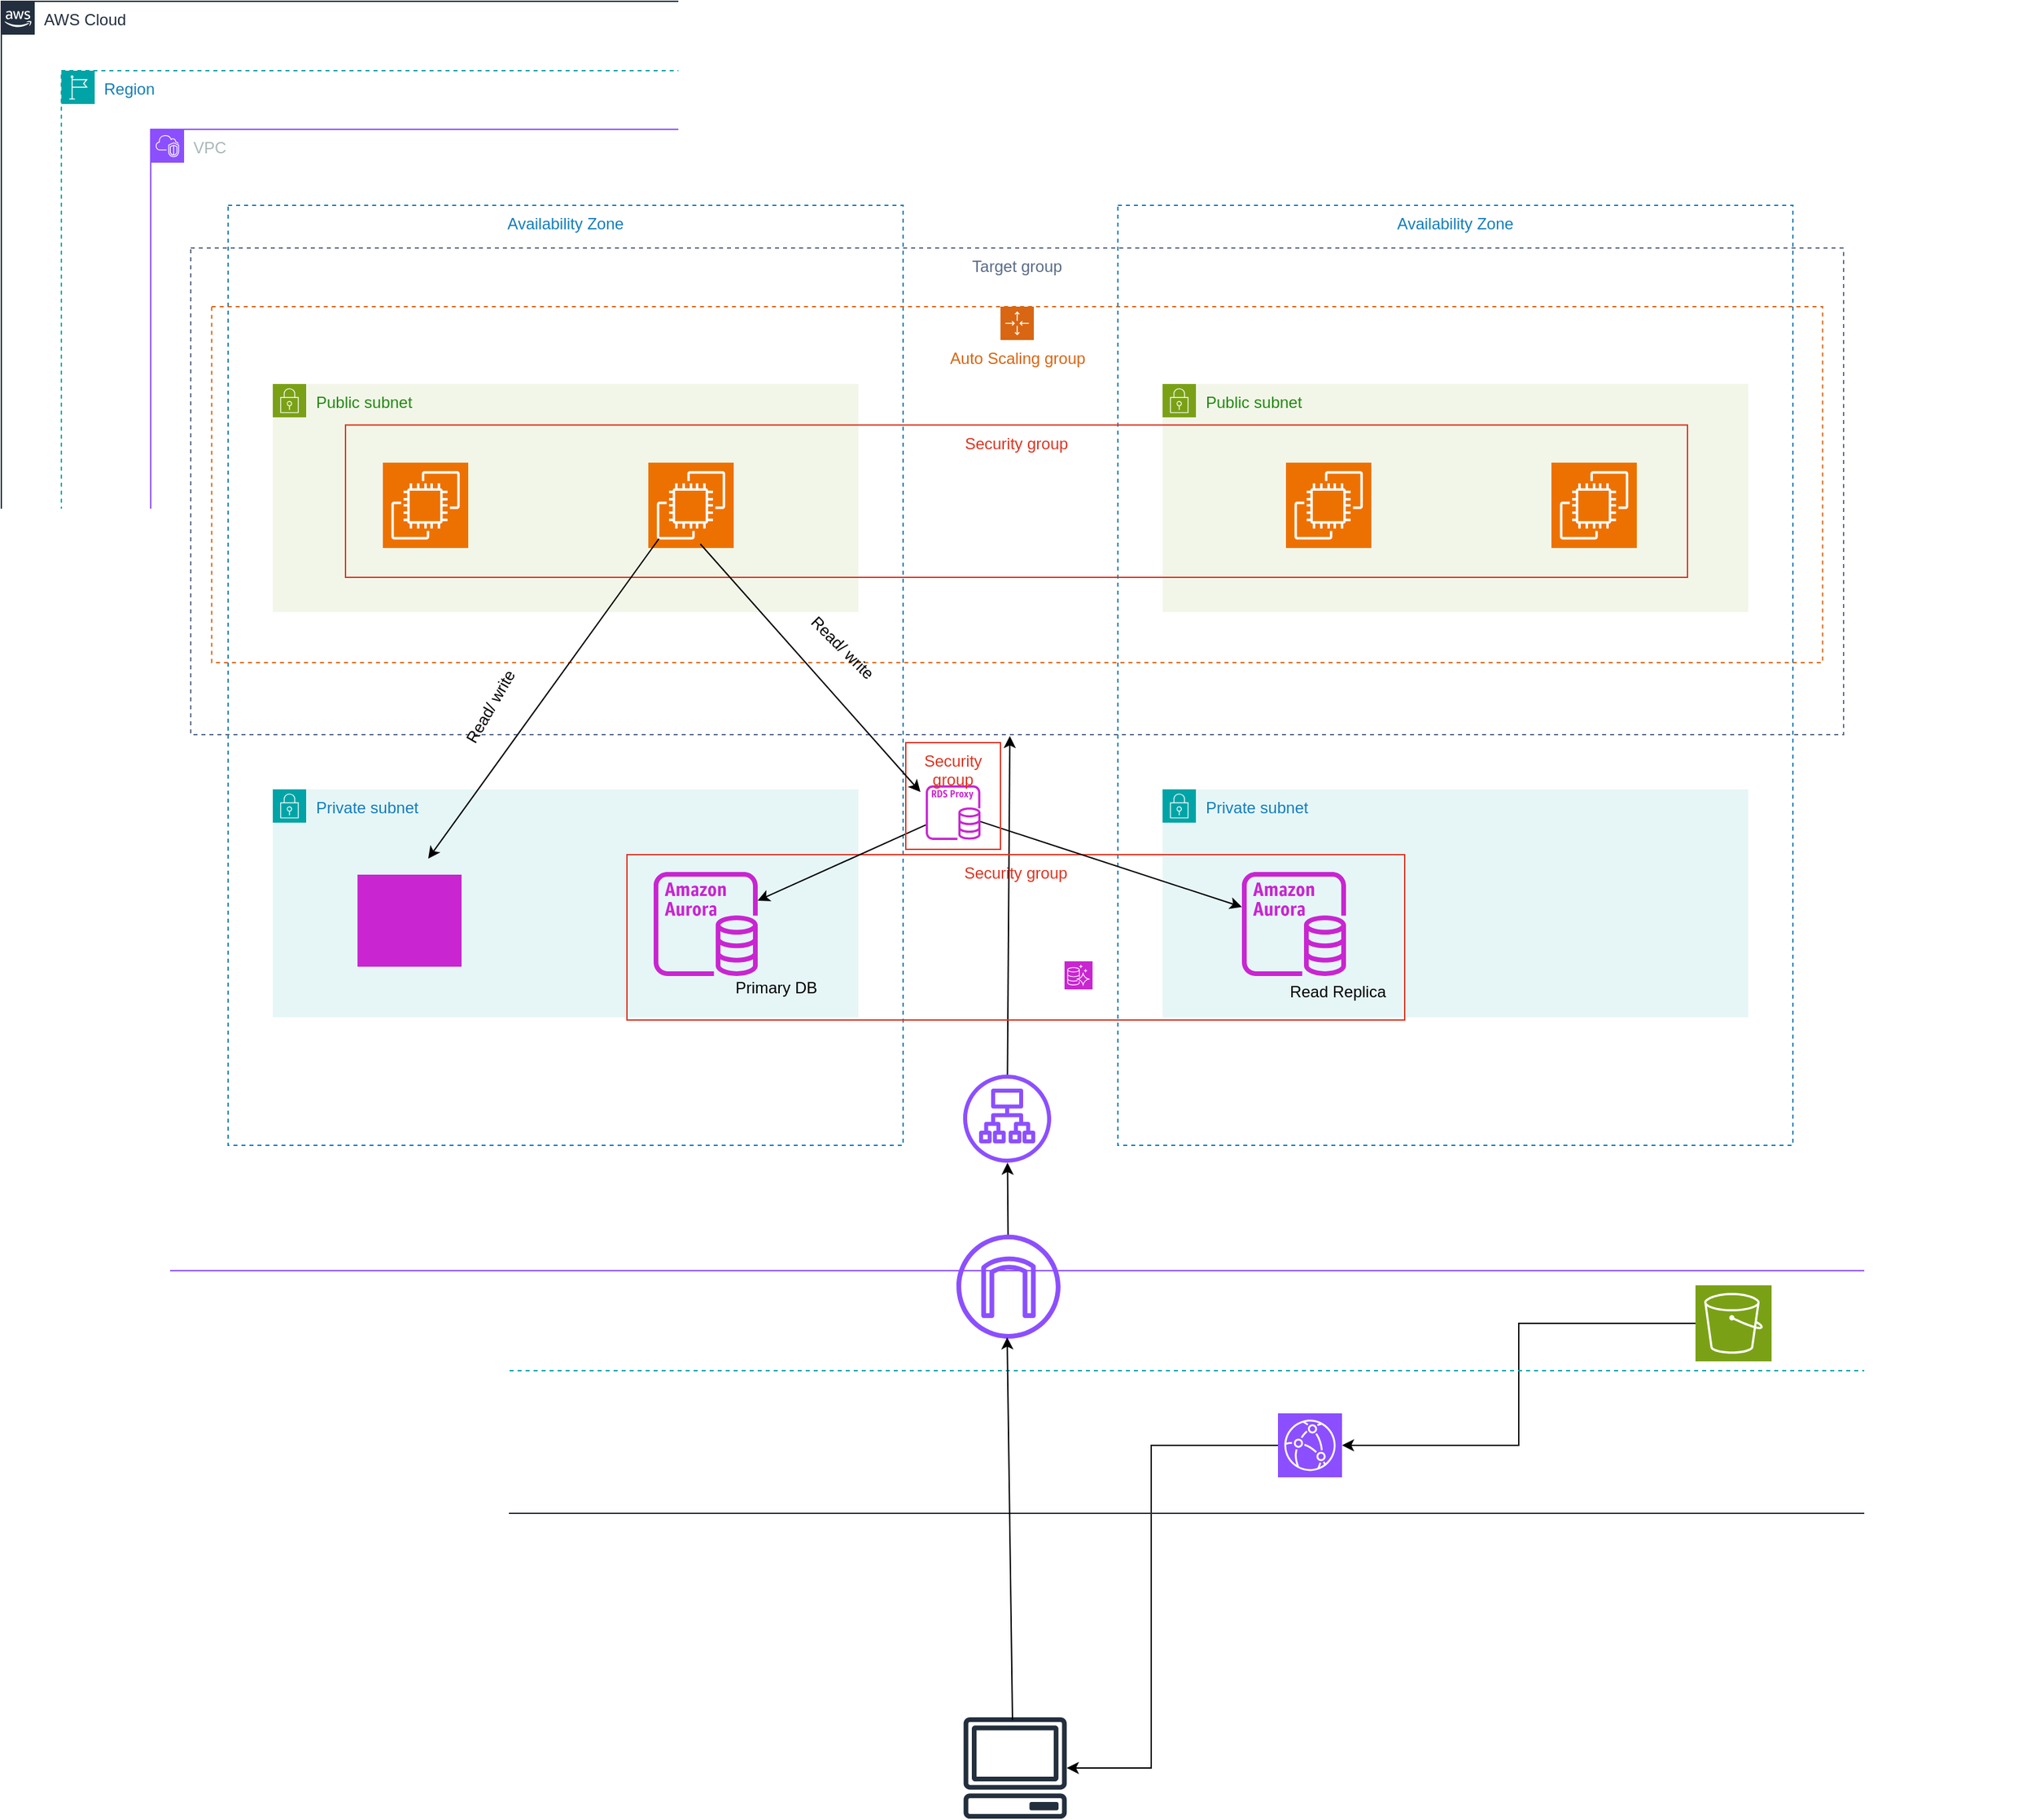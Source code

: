 <mxfile version="27.1.6">
  <diagram name="Page-1" id="zKtEOlf-RX8lsUsX2hbX">
    <mxGraphModel dx="3314" dy="1512" grid="0" gridSize="10" guides="1" tooltips="1" connect="1" arrows="1" fold="1" page="0" pageScale="1" pageWidth="1920" pageHeight="1200" math="0" shadow="0">
      <root>
        <mxCell id="0" />
        <object label="S3_cloudfront" id="1">
          <mxCell style="locked=1;" parent="0" />
        </object>
        <mxCell id="hywtNQUOVHQdaqdk8Cd4-1" value="" style="sketch=0;points=[[0,0,0],[0.25,0,0],[0.5,0,0],[0.75,0,0],[1,0,0],[0,1,0],[0.25,1,0],[0.5,1,0],[0.75,1,0],[1,1,0],[0,0.25,0],[0,0.5,0],[0,0.75,0],[1,0.25,0],[1,0.5,0],[1,0.75,0]];outlineConnect=0;fontColor=#232F3E;fillColor=#7AA116;strokeColor=#ffffff;dashed=0;verticalLabelPosition=bottom;verticalAlign=top;align=center;html=1;fontSize=12;fontStyle=0;aspect=fixed;shape=mxgraph.aws4.resourceIcon;resIcon=mxgraph.aws4.s3;" parent="1" vertex="1">
          <mxGeometry x="1393" y="1074" width="57" height="57" as="geometry" />
        </mxCell>
        <mxCell id="hywtNQUOVHQdaqdk8Cd4-6" style="edgeStyle=orthogonalEdgeStyle;rounded=0;orthogonalLoop=1;jettySize=auto;html=1;exitX=0;exitY=0.5;exitDx=0;exitDy=0;exitPerimeter=0;" parent="1" source="hywtNQUOVHQdaqdk8Cd4-2" edge="1" target="mPssq2x8XvrWed0XZVTY-29">
          <mxGeometry relative="1" as="geometry">
            <mxPoint x="953" y="1458" as="targetPoint" />
            <Array as="points">
              <mxPoint x="985" y="1194" />
              <mxPoint x="985" y="1436" />
            </Array>
          </mxGeometry>
        </mxCell>
        <mxCell id="hywtNQUOVHQdaqdk8Cd4-2" value="" style="sketch=0;points=[[0,0,0],[0.25,0,0],[0.5,0,0],[0.75,0,0],[1,0,0],[0,1,0],[0.25,1,0],[0.5,1,0],[0.75,1,0],[1,1,0],[0,0.25,0],[0,0.5,0],[0,0.75,0],[1,0.25,0],[1,0.5,0],[1,0.75,0]];outlineConnect=0;fontColor=#232F3E;fillColor=#8C4FFF;strokeColor=#ffffff;dashed=0;verticalLabelPosition=bottom;verticalAlign=top;align=center;html=1;fontSize=12;fontStyle=0;aspect=fixed;shape=mxgraph.aws4.resourceIcon;resIcon=mxgraph.aws4.cloudfront;" parent="1" vertex="1">
          <mxGeometry x="1080" y="1170" width="48" height="48" as="geometry" />
        </mxCell>
        <mxCell id="hywtNQUOVHQdaqdk8Cd4-5" style="edgeStyle=orthogonalEdgeStyle;rounded=0;orthogonalLoop=1;jettySize=auto;html=1;entryX=1;entryY=0.5;entryDx=0;entryDy=0;entryPerimeter=0;" parent="1" source="hywtNQUOVHQdaqdk8Cd4-1" target="hywtNQUOVHQdaqdk8Cd4-2" edge="1">
          <mxGeometry relative="1" as="geometry" />
        </mxCell>
        <mxCell id="mPssq2x8XvrWed0XZVTY-29" value="" style="sketch=0;outlineConnect=0;fontColor=#232F3E;gradientColor=none;fillColor=#232F3D;strokeColor=none;dashed=0;verticalLabelPosition=bottom;verticalAlign=top;align=center;html=1;fontSize=12;fontStyle=0;aspect=fixed;pointerEvents=1;shape=mxgraph.aws4.client;" vertex="1" parent="1">
          <mxGeometry x="844" y="1398" width="78" height="76" as="geometry" />
        </mxCell>
        <object label="Region&amp;VPC" id="NY6FAFVr5IhHhDqzuG7F-34">
          <mxCell style="locked=1;" parent="0" />
        </object>
        <mxCell id="NY6FAFVr5IhHhDqzuG7F-35" value="Region" style="points=[[0,0],[0.25,0],[0.5,0],[0.75,0],[1,0],[1,0.25],[1,0.5],[1,0.75],[1,1],[0.75,1],[0.5,1],[0.25,1],[0,1],[0,0.75],[0,0.5],[0,0.25]];outlineConnect=0;gradientColor=none;html=1;whiteSpace=wrap;fontSize=12;fontStyle=0;container=1;pointerEvents=0;collapsible=0;recursiveResize=0;shape=mxgraph.aws4.group;grIcon=mxgraph.aws4.group_region;strokeColor=#00A4A6;fillColor=none;verticalAlign=top;align=left;spacingLeft=30;fontColor=#147EBA;dashed=1;movable=0;resizable=0;rotatable=0;deletable=0;editable=0;locked=1;connectable=0;" parent="NY6FAFVr5IhHhDqzuG7F-34" vertex="1">
          <mxGeometry x="168" y="163" width="1431" height="975" as="geometry" />
        </mxCell>
        <mxCell id="NY6FAFVr5IhHhDqzuG7F-77" value="VPC" style="points=[[0,0],[0.25,0],[0.5,0],[0.75,0],[1,0],[1,0.25],[1,0.5],[1,0.75],[1,1],[0.75,1],[0.5,1],[0.25,1],[0,1],[0,0.75],[0,0.5],[0,0.25]];outlineConnect=0;gradientColor=none;html=1;whiteSpace=wrap;fontSize=12;fontStyle=0;container=0;pointerEvents=0;collapsible=0;recursiveResize=0;shape=mxgraph.aws4.group;grIcon=mxgraph.aws4.group_vpc2;strokeColor=#8C4FFF;fillColor=none;verticalAlign=top;align=left;spacingLeft=30;fontColor=#AAB7B8;dashed=0;movable=0;resizable=0;rotatable=0;deletable=0;editable=0;locked=1;connectable=0;" parent="NY6FAFVr5IhHhDqzuG7F-34" vertex="1">
          <mxGeometry x="235" y="207" width="1296" height="856" as="geometry" />
        </mxCell>
        <mxCell id="NY6FAFVr5IhHhDqzuG7F-107" value="AWS Cloud" style="points=[[0,0],[0.25,0],[0.5,0],[0.75,0],[1,0],[1,0.25],[1,0.5],[1,0.75],[1,1],[0.75,1],[0.5,1],[0.25,1],[0,1],[0,0.75],[0,0.5],[0,0.25]];outlineConnect=0;gradientColor=none;html=1;whiteSpace=wrap;fontSize=12;fontStyle=0;container=1;pointerEvents=0;collapsible=0;recursiveResize=0;shape=mxgraph.aws4.group;grIcon=mxgraph.aws4.group_aws_cloud_alt;strokeColor=#232F3E;fillColor=none;verticalAlign=top;align=left;spacingLeft=30;fontColor=#232F3E;dashed=0;" parent="NY6FAFVr5IhHhDqzuG7F-34" vertex="1">
          <mxGeometry x="123" y="111" width="1523" height="1134" as="geometry" />
        </mxCell>
        <mxCell id="NY6FAFVr5IhHhDqzuG7F-109" value="" style="sketch=0;outlineConnect=0;fontColor=#232F3E;gradientColor=none;fillColor=#8C4FFF;strokeColor=none;dashed=0;verticalLabelPosition=bottom;verticalAlign=top;align=center;html=1;fontSize=12;fontStyle=0;aspect=fixed;pointerEvents=1;shape=mxgraph.aws4.internet_gateway;" parent="NY6FAFVr5IhHhDqzuG7F-107" vertex="1">
          <mxGeometry x="716" y="925" width="78" height="78" as="geometry" />
        </mxCell>
        <object label="AZs" id="NY6FAFVr5IhHhDqzuG7F-62">
          <mxCell style="locked=1;" parent="0" />
        </object>
        <mxCell id="NY6FAFVr5IhHhDqzuG7F-78" value="Availability Zone" style="fillColor=none;strokeColor=#147EBA;dashed=1;verticalAlign=top;fontStyle=0;fontColor=#147EBA;whiteSpace=wrap;html=1;movable=1;resizable=1;rotatable=1;deletable=1;editable=1;locked=0;connectable=1;" parent="NY6FAFVr5IhHhDqzuG7F-62" vertex="1">
          <mxGeometry x="293" y="264" width="506" height="705" as="geometry" />
        </mxCell>
        <mxCell id="NY6FAFVr5IhHhDqzuG7F-82" value="" style="group;movable=0;resizable=0;rotatable=0;deletable=0;editable=0;locked=1;connectable=0;" parent="NY6FAFVr5IhHhDqzuG7F-62" vertex="1" connectable="0">
          <mxGeometry x="265" y="296" width="1239" height="365" as="geometry" />
        </mxCell>
        <mxCell id="NY6FAFVr5IhHhDqzuG7F-83" value="Target group" style="fillColor=none;strokeColor=#5A6C86;dashed=1;verticalAlign=top;fontStyle=0;fontColor=#5A6C86;whiteSpace=wrap;html=1;movable=0;resizable=0;rotatable=0;deletable=0;editable=0;locked=1;connectable=0;" parent="NY6FAFVr5IhHhDqzuG7F-82" vertex="1">
          <mxGeometry width="1239" height="365" as="geometry" />
        </mxCell>
        <mxCell id="NY6FAFVr5IhHhDqzuG7F-84" style="edgeStyle=orthogonalEdgeStyle;rounded=0;orthogonalLoop=1;jettySize=auto;html=1;exitX=0.5;exitY=1;exitDx=0;exitDy=0;" parent="NY6FAFVr5IhHhDqzuG7F-82" source="NY6FAFVr5IhHhDqzuG7F-83" target="NY6FAFVr5IhHhDqzuG7F-83" edge="1">
          <mxGeometry relative="1" as="geometry" />
        </mxCell>
        <mxCell id="NY6FAFVr5IhHhDqzuG7F-85" value="Auto Scaling group" style="points=[[0,0],[0.25,0],[0.5,0],[0.75,0],[1,0],[1,0.25],[1,0.5],[1,0.75],[1,1],[0.75,1],[0.5,1],[0.25,1],[0,1],[0,0.75],[0,0.5],[0,0.25]];outlineConnect=0;gradientColor=none;html=1;whiteSpace=wrap;fontSize=12;fontStyle=0;container=1;pointerEvents=0;collapsible=0;recursiveResize=0;shape=mxgraph.aws4.groupCenter;grIcon=mxgraph.aws4.group_auto_scaling_group;grStroke=1;strokeColor=#D86613;fillColor=none;verticalAlign=top;align=center;fontColor=#D86613;dashed=1;spacingTop=25;" parent="NY6FAFVr5IhHhDqzuG7F-82" vertex="1">
          <mxGeometry x="15.706" y="44" width="1207.589" height="267" as="geometry" />
        </mxCell>
        <mxCell id="NY6FAFVr5IhHhDqzuG7F-81" value="Public subnet" style="points=[[0,0],[0.25,0],[0.5,0],[0.75,0],[1,0],[1,0.25],[1,0.5],[1,0.75],[1,1],[0.75,1],[0.5,1],[0.25,1],[0,1],[0,0.75],[0,0.5],[0,0.25]];outlineConnect=0;gradientColor=none;html=1;whiteSpace=wrap;fontSize=12;fontStyle=0;container=1;pointerEvents=0;collapsible=0;recursiveResize=0;shape=mxgraph.aws4.group;grIcon=mxgraph.aws4.group_security_group;grStroke=0;strokeColor=#7AA116;fillColor=#F2F6E8;verticalAlign=top;align=left;spacingLeft=30;fontColor=#248814;dashed=0;" parent="NY6FAFVr5IhHhDqzuG7F-62" vertex="1">
          <mxGeometry x="326.5" y="398" width="439" height="171" as="geometry" />
        </mxCell>
        <mxCell id="NY6FAFVr5IhHhDqzuG7F-88" value="Private subnet" style="points=[[0,0],[0.25,0],[0.5,0],[0.75,0],[1,0],[1,0.25],[1,0.5],[1,0.75],[1,1],[0.75,1],[0.5,1],[0.25,1],[0,1],[0,0.75],[0,0.5],[0,0.25]];outlineConnect=0;gradientColor=none;html=1;whiteSpace=wrap;fontSize=12;fontStyle=0;container=1;pointerEvents=0;collapsible=0;recursiveResize=0;shape=mxgraph.aws4.group;grIcon=mxgraph.aws4.group_security_group;grStroke=0;strokeColor=#00A4A6;fillColor=#E6F6F7;verticalAlign=top;align=left;spacingLeft=30;fontColor=#147EBA;dashed=0;" parent="NY6FAFVr5IhHhDqzuG7F-62" vertex="1">
          <mxGeometry x="326.5" y="702" width="439" height="171" as="geometry" />
        </mxCell>
        <mxCell id="NY6FAFVr5IhHhDqzuG7F-92" value="Availability Zone" style="fillColor=none;strokeColor=#147EBA;dashed=1;verticalAlign=top;fontStyle=0;fontColor=#147EBA;whiteSpace=wrap;html=1;movable=1;resizable=1;rotatable=1;deletable=1;editable=1;locked=0;connectable=1;" parent="NY6FAFVr5IhHhDqzuG7F-62" vertex="1">
          <mxGeometry x="960" y="264" width="506" height="705" as="geometry" />
        </mxCell>
        <mxCell id="NY6FAFVr5IhHhDqzuG7F-93" value="Public subnet" style="points=[[0,0],[0.25,0],[0.5,0],[0.75,0],[1,0],[1,0.25],[1,0.5],[1,0.75],[1,1],[0.75,1],[0.5,1],[0.25,1],[0,1],[0,0.75],[0,0.5],[0,0.25]];outlineConnect=0;gradientColor=none;html=1;whiteSpace=wrap;fontSize=12;fontStyle=0;container=1;pointerEvents=0;collapsible=0;recursiveResize=0;shape=mxgraph.aws4.group;grIcon=mxgraph.aws4.group_security_group;grStroke=0;strokeColor=#7AA116;fillColor=#F2F6E8;verticalAlign=top;align=left;spacingLeft=30;fontColor=#248814;dashed=0;" parent="NY6FAFVr5IhHhDqzuG7F-62" vertex="1">
          <mxGeometry x="993.5" y="398" width="439" height="171" as="geometry" />
        </mxCell>
        <mxCell id="NY6FAFVr5IhHhDqzuG7F-94" value="Private subnet" style="points=[[0,0],[0.25,0],[0.5,0],[0.75,0],[1,0],[1,0.25],[1,0.5],[1,0.75],[1,1],[0.75,1],[0.5,1],[0.25,1],[0,1],[0,0.75],[0,0.5],[0,0.25]];outlineConnect=0;gradientColor=none;html=1;whiteSpace=wrap;fontSize=12;fontStyle=0;container=1;pointerEvents=0;collapsible=0;recursiveResize=0;shape=mxgraph.aws4.group;grIcon=mxgraph.aws4.group_security_group;grStroke=0;strokeColor=#00A4A6;fillColor=#E6F6F7;verticalAlign=top;align=left;spacingLeft=30;fontColor=#147EBA;dashed=0;" parent="NY6FAFVr5IhHhDqzuG7F-62" vertex="1">
          <mxGeometry x="993.5" y="702" width="439" height="171" as="geometry" />
        </mxCell>
        <mxCell id="NY6FAFVr5IhHhDqzuG7F-95" value="SG&amp;EC2s" style="locked=1;" parent="0" />
        <mxCell id="NY6FAFVr5IhHhDqzuG7F-96" value="" style="sketch=0;points=[[0,0,0],[0.25,0,0],[0.5,0,0],[0.75,0,0],[1,0,0],[0,1,0],[0.25,1,0],[0.5,1,0],[0.75,1,0],[1,1,0],[0,0.25,0],[0,0.5,0],[0,0.75,0],[1,0.25,0],[1,0.5,0],[1,0.75,0]];outlineConnect=0;fontColor=#232F3E;fillColor=#ED7100;strokeColor=#ffffff;dashed=0;verticalLabelPosition=bottom;verticalAlign=top;align=center;html=1;fontSize=12;fontStyle=0;aspect=fixed;shape=mxgraph.aws4.resourceIcon;resIcon=mxgraph.aws4.ec2;" parent="NY6FAFVr5IhHhDqzuG7F-95" vertex="1">
          <mxGeometry x="409" y="457" width="64" height="64" as="geometry" />
        </mxCell>
        <mxCell id="NY6FAFVr5IhHhDqzuG7F-97" value="" style="sketch=0;points=[[0,0,0],[0.25,0,0],[0.5,0,0],[0.75,0,0],[1,0,0],[0,1,0],[0.25,1,0],[0.5,1,0],[0.75,1,0],[1,1,0],[0,0.25,0],[0,0.5,0],[0,0.75,0],[1,0.25,0],[1,0.5,0],[1,0.75,0]];outlineConnect=0;fontColor=#232F3E;fillColor=#ED7100;strokeColor=#ffffff;dashed=0;verticalLabelPosition=bottom;verticalAlign=top;align=center;html=1;fontSize=12;fontStyle=0;aspect=fixed;shape=mxgraph.aws4.resourceIcon;resIcon=mxgraph.aws4.ec2;" parent="NY6FAFVr5IhHhDqzuG7F-95" vertex="1">
          <mxGeometry x="608" y="457" width="64" height="64" as="geometry" />
        </mxCell>
        <mxCell id="NY6FAFVr5IhHhDqzuG7F-98" value="" style="sketch=0;points=[[0,0,0],[0.25,0,0],[0.5,0,0],[0.75,0,0],[1,0,0],[0,1,0],[0.25,1,0],[0.5,1,0],[0.75,1,0],[1,1,0],[0,0.25,0],[0,0.5,0],[0,0.75,0],[1,0.25,0],[1,0.5,0],[1,0.75,0]];outlineConnect=0;fontColor=#232F3E;fillColor=#ED7100;strokeColor=#ffffff;dashed=0;verticalLabelPosition=bottom;verticalAlign=top;align=center;html=1;fontSize=12;fontStyle=0;aspect=fixed;shape=mxgraph.aws4.resourceIcon;resIcon=mxgraph.aws4.ec2;" parent="NY6FAFVr5IhHhDqzuG7F-95" vertex="1">
          <mxGeometry x="1086" y="457" width="64" height="64" as="geometry" />
        </mxCell>
        <mxCell id="NY6FAFVr5IhHhDqzuG7F-99" value="" style="sketch=0;points=[[0,0,0],[0.25,0,0],[0.5,0,0],[0.75,0,0],[1,0,0],[0,1,0],[0.25,1,0],[0.5,1,0],[0.75,1,0],[1,1,0],[0,0.25,0],[0,0.5,0],[0,0.75,0],[1,0.25,0],[1,0.5,0],[1,0.75,0]];outlineConnect=0;fontColor=#232F3E;fillColor=#ED7100;strokeColor=#ffffff;dashed=0;verticalLabelPosition=bottom;verticalAlign=top;align=center;html=1;fontSize=12;fontStyle=0;aspect=fixed;shape=mxgraph.aws4.resourceIcon;resIcon=mxgraph.aws4.ec2;" parent="NY6FAFVr5IhHhDqzuG7F-95" vertex="1">
          <mxGeometry x="1285" y="457" width="64" height="64" as="geometry" />
        </mxCell>
        <mxCell id="NY6FAFVr5IhHhDqzuG7F-100" value="Security group" style="fillColor=none;strokeColor=#DD3522;verticalAlign=top;fontStyle=0;fontColor=#DD3522;whiteSpace=wrap;html=1;movable=1;resizable=1;rotatable=1;deletable=1;editable=1;locked=0;connectable=1;" parent="NY6FAFVr5IhHhDqzuG7F-95" vertex="1">
          <mxGeometry x="381" y="428.75" width="1006" height="114.25" as="geometry" />
        </mxCell>
        <mxCell id="NY6FAFVr5IhHhDqzuG7F-101" value="" style="sketch=0;outlineConnect=0;fontColor=#232F3E;gradientColor=none;fillColor=#8C4FFF;strokeColor=none;dashed=0;verticalLabelPosition=bottom;verticalAlign=top;align=center;html=1;fontSize=12;fontStyle=0;aspect=fixed;pointerEvents=1;shape=mxgraph.aws4.application_load_balancer;" parent="NY6FAFVr5IhHhDqzuG7F-95" vertex="1">
          <mxGeometry x="844" y="916" width="66" height="66" as="geometry" />
        </mxCell>
        <mxCell id="NY6FAFVr5IhHhDqzuG7F-104" value="" style="endArrow=classic;html=1;rounded=0;" parent="NY6FAFVr5IhHhDqzuG7F-95" source="NY6FAFVr5IhHhDqzuG7F-101" edge="1">
          <mxGeometry width="50" height="50" relative="1" as="geometry">
            <mxPoint x="870" y="904" as="sourcePoint" />
            <mxPoint x="879" y="662" as="targetPoint" />
          </mxGeometry>
        </mxCell>
        <mxCell id="NY6FAFVr5IhHhDqzuG7F-110" value="" style="endArrow=classic;html=1;rounded=0;" parent="NY6FAFVr5IhHhDqzuG7F-95" source="NY6FAFVr5IhHhDqzuG7F-109" target="NY6FAFVr5IhHhDqzuG7F-101" edge="1">
          <mxGeometry width="50" height="50" relative="1" as="geometry">
            <mxPoint x="884" y="1211" as="sourcePoint" />
            <mxPoint x="879" y="805" as="targetPoint" />
          </mxGeometry>
        </mxCell>
        <mxCell id="mPssq2x8XvrWed0XZVTY-30" value="" style="endArrow=classic;html=1;rounded=0;" edge="1" parent="NY6FAFVr5IhHhDqzuG7F-95">
          <mxGeometry width="50" height="50" relative="1" as="geometry">
            <mxPoint x="881" y="1400" as="sourcePoint" />
            <mxPoint x="877" y="1113" as="targetPoint" />
          </mxGeometry>
        </mxCell>
        <mxCell id="azDApcPDBM92S020pt_w-2" value="Aurora DB" style="locked=1;" parent="0" />
        <mxCell id="azDApcPDBM92S020pt_w-3" value="" style="sketch=0;outlineConnect=0;fontColor=#232F3E;gradientColor=none;fillColor=#C925D1;strokeColor=none;dashed=0;verticalLabelPosition=bottom;verticalAlign=top;align=center;html=1;fontSize=12;fontStyle=0;aspect=fixed;pointerEvents=1;shape=mxgraph.aws4.aurora_instance;" parent="azDApcPDBM92S020pt_w-2" vertex="1">
          <mxGeometry x="612" y="764" width="78" height="78" as="geometry" />
        </mxCell>
        <mxCell id="azDApcPDBM92S020pt_w-4" value="" style="sketch=0;outlineConnect=0;fontColor=#232F3E;gradientColor=none;fillColor=#C925D1;strokeColor=none;dashed=0;verticalLabelPosition=bottom;verticalAlign=top;align=center;html=1;fontSize=12;fontStyle=0;aspect=fixed;pointerEvents=1;shape=mxgraph.aws4.aurora_instance;" parent="azDApcPDBM92S020pt_w-2" vertex="1">
          <mxGeometry x="1053" y="764" width="78" height="78" as="geometry" />
        </mxCell>
        <mxCell id="azDApcPDBM92S020pt_w-5" value="" style="sketch=0;points=[[0,0,0],[0.25,0,0],[0.5,0,0],[0.75,0,0],[1,0,0],[0,1,0],[0.25,1,0],[0.5,1,0],[0.75,1,0],[1,1,0],[0,0.25,0],[0,0.5,0],[0,0.75,0],[1,0.25,0],[1,0.5,0],[1,0.75,0]];outlineConnect=0;fontColor=#232F3E;fillColor=#C925D1;strokeColor=#ffffff;dashed=0;verticalLabelPosition=bottom;verticalAlign=top;align=center;html=1;fontSize=12;fontStyle=0;aspect=fixed;shape=mxgraph.aws4.resourceIcon;resIcon=mxgraph.aws4.aurora;" parent="azDApcPDBM92S020pt_w-2" vertex="1">
          <mxGeometry x="920" y="831" width="21" height="21" as="geometry" />
        </mxCell>
        <mxCell id="azDApcPDBM92S020pt_w-6" value="Security group" style="fillColor=none;strokeColor=#DD3522;verticalAlign=top;fontStyle=0;fontColor=#DD3522;whiteSpace=wrap;html=1;" parent="azDApcPDBM92S020pt_w-2" vertex="1">
          <mxGeometry x="592" y="751" width="583" height="124" as="geometry" />
        </mxCell>
        <mxCell id="mPssq2x8XvrWed0XZVTY-21" value="" style="sketch=0;outlineConnect=0;fontColor=#232F3E;gradientColor=none;fillColor=#C925D1;strokeColor=none;dashed=0;verticalLabelPosition=bottom;verticalAlign=top;align=center;html=1;fontSize=12;fontStyle=0;aspect=fixed;pointerEvents=1;shape=mxgraph.aws4.rds_proxy;" vertex="1" parent="azDApcPDBM92S020pt_w-2">
          <mxGeometry x="816" y="699" width="41" height="41" as="geometry" />
        </mxCell>
        <mxCell id="mPssq2x8XvrWed0XZVTY-25" value="" style="endArrow=classic;html=1;rounded=0;" edge="1" parent="azDApcPDBM92S020pt_w-2" source="mPssq2x8XvrWed0XZVTY-21" target="azDApcPDBM92S020pt_w-4">
          <mxGeometry width="50" height="50" relative="1" as="geometry">
            <mxPoint x="879" y="788" as="sourcePoint" />
            <mxPoint x="1048" y="797" as="targetPoint" />
          </mxGeometry>
        </mxCell>
        <mxCell id="mPssq2x8XvrWed0XZVTY-26" value="" style="endArrow=classic;html=1;rounded=0;" edge="1" parent="azDApcPDBM92S020pt_w-2" source="mPssq2x8XvrWed0XZVTY-21" target="azDApcPDBM92S020pt_w-3">
          <mxGeometry width="50" height="50" relative="1" as="geometry">
            <mxPoint x="674" y="799" as="sourcePoint" />
            <mxPoint x="857" y="799" as="targetPoint" />
          </mxGeometry>
        </mxCell>
        <mxCell id="mPssq2x8XvrWed0XZVTY-28" value="Security group" style="fillColor=none;strokeColor=#DD3522;verticalAlign=top;fontStyle=0;fontColor=#DD3522;whiteSpace=wrap;html=1;" vertex="1" parent="azDApcPDBM92S020pt_w-2">
          <mxGeometry x="801" y="667" width="71" height="80" as="geometry" />
        </mxCell>
        <mxCell id="azDApcPDBM92S020pt_w-7" value="ElastiCache" style="locked=1;" parent="0" />
        <mxCell id="azDApcPDBM92S020pt_w-8" value="" style="sketch=0;outlineConnect=0;fontColor=#232F3E;gradientColor=none;fillColor=#C925D1;strokeColor=none;dashed=0;verticalLabelPosition=bottom;verticalAlign=top;align=center;html=1;fontSize=12;fontStyle=0;aspect=fixed;pointerEvents=1;shape=mxgraph.aws4.elasticache_for_valkey;" parent="azDApcPDBM92S020pt_w-7" vertex="1">
          <mxGeometry x="390" y="766" width="78" height="69" as="geometry" />
        </mxCell>
        <mxCell id="mPssq2x8XvrWed0XZVTY-1" value="Untitled Layer" style="locked=1;" parent="0" />
        <mxCell id="mPssq2x8XvrWed0XZVTY-9" value="" style="endArrow=classic;html=1;rounded=0;" edge="1" parent="mPssq2x8XvrWed0XZVTY-1">
          <mxGeometry width="50" height="50" relative="1" as="geometry">
            <mxPoint x="647" y="518" as="sourcePoint" />
            <mxPoint x="812" y="704" as="targetPoint" />
          </mxGeometry>
        </mxCell>
        <mxCell id="mPssq2x8XvrWed0XZVTY-17" value="" style="endArrow=classic;html=1;rounded=0;" edge="1" parent="mPssq2x8XvrWed0XZVTY-1">
          <mxGeometry width="50" height="50" relative="1" as="geometry">
            <mxPoint x="616" y="514" as="sourcePoint" />
            <mxPoint x="443" y="754" as="targetPoint" />
          </mxGeometry>
        </mxCell>
        <mxCell id="mPssq2x8XvrWed0XZVTY-18" value="Read/ write" style="text;html=1;align=center;verticalAlign=middle;whiteSpace=wrap;rounded=0;rotation=-60;" vertex="1" parent="mPssq2x8XvrWed0XZVTY-1">
          <mxGeometry x="449" y="625" width="82" height="30" as="geometry" />
        </mxCell>
        <mxCell id="mPssq2x8XvrWed0XZVTY-19" value="Primary DB" style="text;html=1;align=center;verticalAlign=middle;whiteSpace=wrap;rounded=0;" vertex="1" parent="mPssq2x8XvrWed0XZVTY-1">
          <mxGeometry x="663" y="836" width="82" height="30" as="geometry" />
        </mxCell>
        <mxCell id="mPssq2x8XvrWed0XZVTY-20" value="Read Replica" style="text;html=1;align=center;verticalAlign=middle;whiteSpace=wrap;rounded=0;" vertex="1" parent="mPssq2x8XvrWed0XZVTY-1">
          <mxGeometry x="1084" y="839" width="82" height="30" as="geometry" />
        </mxCell>
        <mxCell id="mPssq2x8XvrWed0XZVTY-22" value="Read/ write" style="text;html=1;align=center;verticalAlign=middle;whiteSpace=wrap;rounded=0;rotation=45;" vertex="1" parent="mPssq2x8XvrWed0XZVTY-1">
          <mxGeometry x="705" y="567" width="97" height="58" as="geometry" />
        </mxCell>
      </root>
    </mxGraphModel>
  </diagram>
</mxfile>
